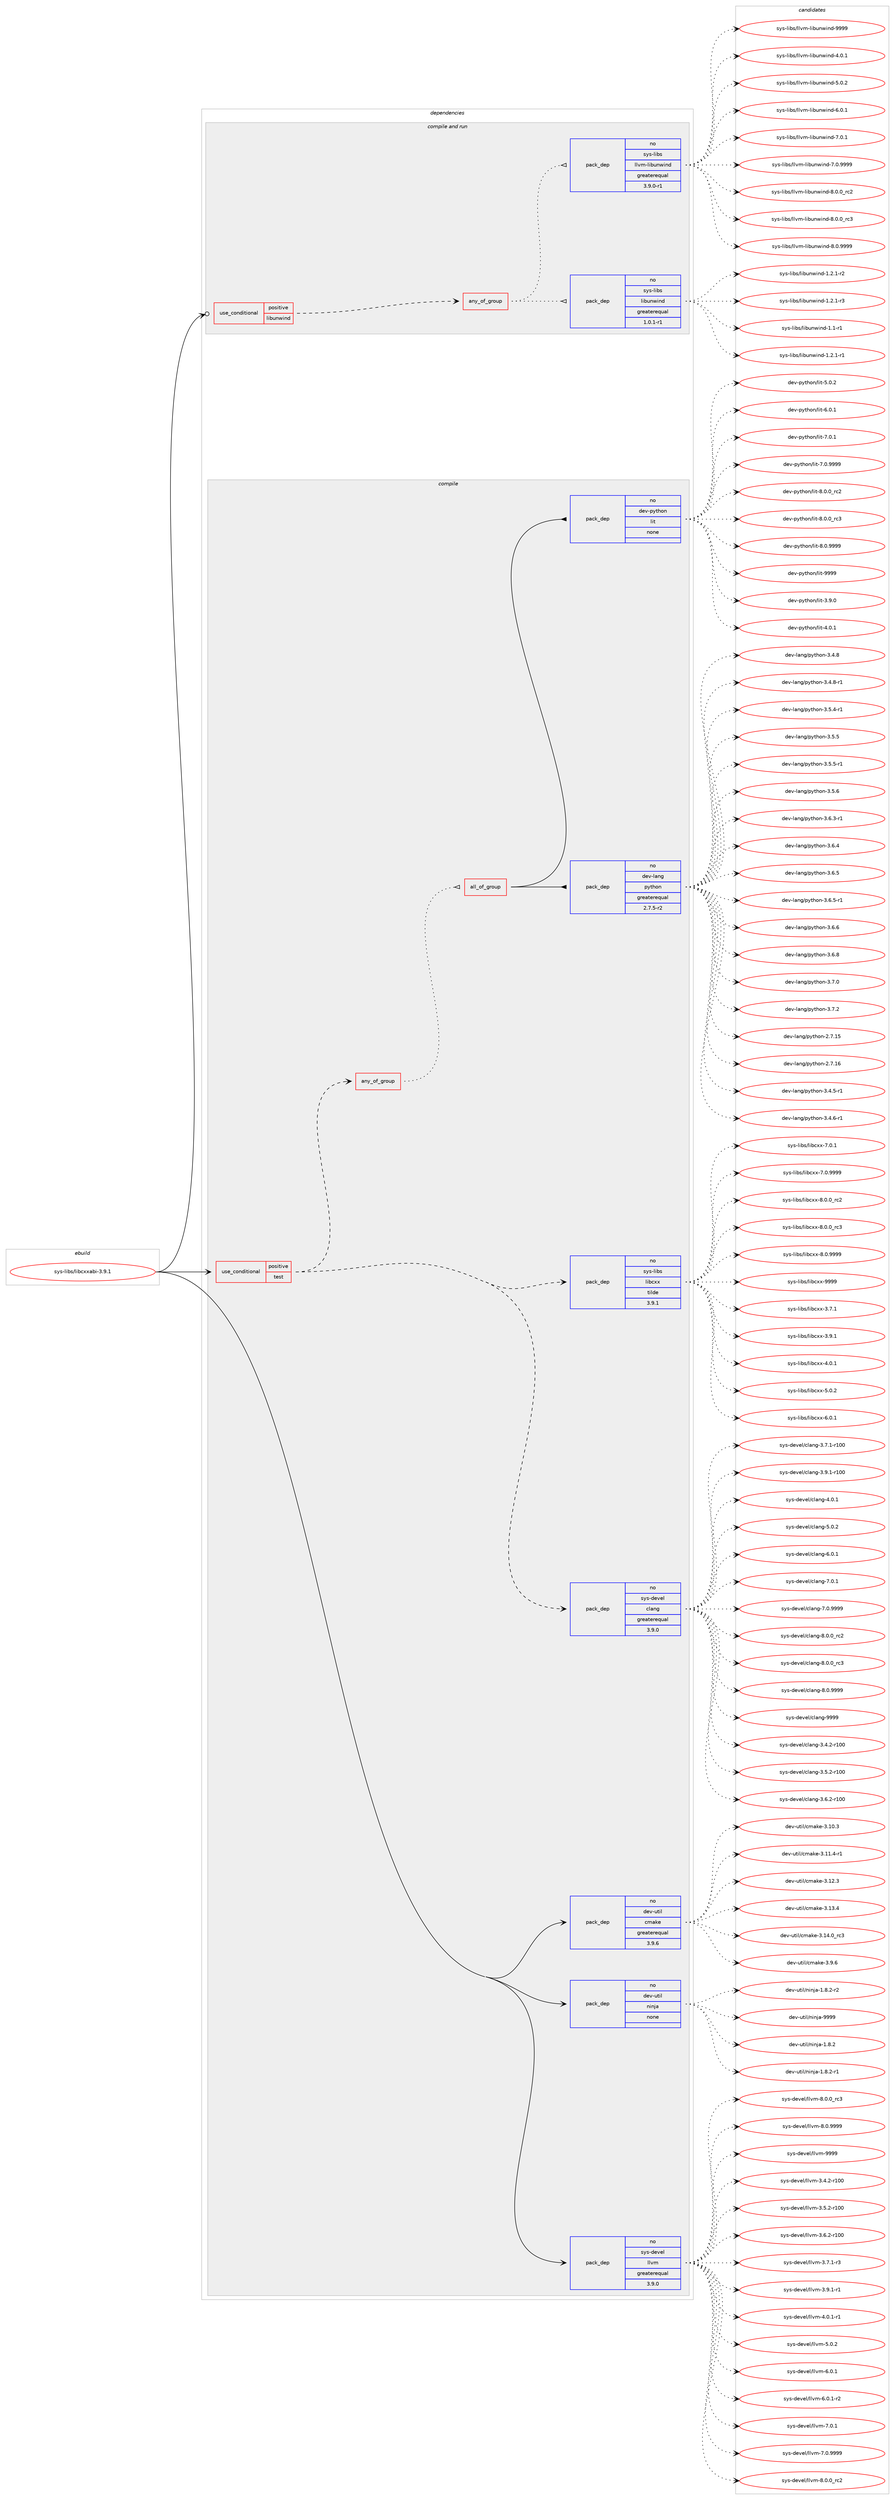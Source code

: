 digraph prolog {

# *************
# Graph options
# *************

newrank=true;
concentrate=true;
compound=true;
graph [rankdir=LR,fontname=Helvetica,fontsize=10,ranksep=1.5];#, ranksep=2.5, nodesep=0.2];
edge  [arrowhead=vee];
node  [fontname=Helvetica,fontsize=10];

# **********
# The ebuild
# **********

subgraph cluster_leftcol {
color=gray;
rank=same;
label=<<i>ebuild</i>>;
id [label="sys-libs/libcxxabi-3.9.1", color=red, width=4, href="../sys-libs/libcxxabi-3.9.1.svg"];
}

# ****************
# The dependencies
# ****************

subgraph cluster_midcol {
color=gray;
label=<<i>dependencies</i>>;
subgraph cluster_compile {
fillcolor="#eeeeee";
style=filled;
label=<<i>compile</i>>;
subgraph cond461918 {
dependency1738128 [label=<<TABLE BORDER="0" CELLBORDER="1" CELLSPACING="0" CELLPADDING="4"><TR><TD ROWSPAN="3" CELLPADDING="10">use_conditional</TD></TR><TR><TD>positive</TD></TR><TR><TD>test</TD></TR></TABLE>>, shape=none, color=red];
subgraph pack1247574 {
dependency1738129 [label=<<TABLE BORDER="0" CELLBORDER="1" CELLSPACING="0" CELLPADDING="4" WIDTH="220"><TR><TD ROWSPAN="6" CELLPADDING="30">pack_dep</TD></TR><TR><TD WIDTH="110">no</TD></TR><TR><TD>sys-devel</TD></TR><TR><TD>clang</TD></TR><TR><TD>greaterequal</TD></TR><TR><TD>3.9.0</TD></TR></TABLE>>, shape=none, color=blue];
}
dependency1738128:e -> dependency1738129:w [weight=20,style="dashed",arrowhead="vee"];
subgraph pack1247575 {
dependency1738130 [label=<<TABLE BORDER="0" CELLBORDER="1" CELLSPACING="0" CELLPADDING="4" WIDTH="220"><TR><TD ROWSPAN="6" CELLPADDING="30">pack_dep</TD></TR><TR><TD WIDTH="110">no</TD></TR><TR><TD>sys-libs</TD></TR><TR><TD>libcxx</TD></TR><TR><TD>tilde</TD></TR><TR><TD>3.9.1</TD></TR></TABLE>>, shape=none, color=blue];
}
dependency1738128:e -> dependency1738130:w [weight=20,style="dashed",arrowhead="vee"];
subgraph any27691 {
dependency1738131 [label=<<TABLE BORDER="0" CELLBORDER="1" CELLSPACING="0" CELLPADDING="4"><TR><TD CELLPADDING="10">any_of_group</TD></TR></TABLE>>, shape=none, color=red];subgraph all948 {
dependency1738132 [label=<<TABLE BORDER="0" CELLBORDER="1" CELLSPACING="0" CELLPADDING="4"><TR><TD CELLPADDING="10">all_of_group</TD></TR></TABLE>>, shape=none, color=red];subgraph pack1247576 {
dependency1738133 [label=<<TABLE BORDER="0" CELLBORDER="1" CELLSPACING="0" CELLPADDING="4" WIDTH="220"><TR><TD ROWSPAN="6" CELLPADDING="30">pack_dep</TD></TR><TR><TD WIDTH="110">no</TD></TR><TR><TD>dev-lang</TD></TR><TR><TD>python</TD></TR><TR><TD>greaterequal</TD></TR><TR><TD>2.7.5-r2</TD></TR></TABLE>>, shape=none, color=blue];
}
dependency1738132:e -> dependency1738133:w [weight=20,style="solid",arrowhead="inv"];
subgraph pack1247577 {
dependency1738134 [label=<<TABLE BORDER="0" CELLBORDER="1" CELLSPACING="0" CELLPADDING="4" WIDTH="220"><TR><TD ROWSPAN="6" CELLPADDING="30">pack_dep</TD></TR><TR><TD WIDTH="110">no</TD></TR><TR><TD>dev-python</TD></TR><TR><TD>lit</TD></TR><TR><TD>none</TD></TR><TR><TD></TD></TR></TABLE>>, shape=none, color=blue];
}
dependency1738132:e -> dependency1738134:w [weight=20,style="solid",arrowhead="inv"];
}
dependency1738131:e -> dependency1738132:w [weight=20,style="dotted",arrowhead="oinv"];
}
dependency1738128:e -> dependency1738131:w [weight=20,style="dashed",arrowhead="vee"];
}
id:e -> dependency1738128:w [weight=20,style="solid",arrowhead="vee"];
subgraph pack1247578 {
dependency1738135 [label=<<TABLE BORDER="0" CELLBORDER="1" CELLSPACING="0" CELLPADDING="4" WIDTH="220"><TR><TD ROWSPAN="6" CELLPADDING="30">pack_dep</TD></TR><TR><TD WIDTH="110">no</TD></TR><TR><TD>dev-util</TD></TR><TR><TD>cmake</TD></TR><TR><TD>greaterequal</TD></TR><TR><TD>3.9.6</TD></TR></TABLE>>, shape=none, color=blue];
}
id:e -> dependency1738135:w [weight=20,style="solid",arrowhead="vee"];
subgraph pack1247579 {
dependency1738136 [label=<<TABLE BORDER="0" CELLBORDER="1" CELLSPACING="0" CELLPADDING="4" WIDTH="220"><TR><TD ROWSPAN="6" CELLPADDING="30">pack_dep</TD></TR><TR><TD WIDTH="110">no</TD></TR><TR><TD>dev-util</TD></TR><TR><TD>ninja</TD></TR><TR><TD>none</TD></TR><TR><TD></TD></TR></TABLE>>, shape=none, color=blue];
}
id:e -> dependency1738136:w [weight=20,style="solid",arrowhead="vee"];
subgraph pack1247580 {
dependency1738137 [label=<<TABLE BORDER="0" CELLBORDER="1" CELLSPACING="0" CELLPADDING="4" WIDTH="220"><TR><TD ROWSPAN="6" CELLPADDING="30">pack_dep</TD></TR><TR><TD WIDTH="110">no</TD></TR><TR><TD>sys-devel</TD></TR><TR><TD>llvm</TD></TR><TR><TD>greaterequal</TD></TR><TR><TD>3.9.0</TD></TR></TABLE>>, shape=none, color=blue];
}
id:e -> dependency1738137:w [weight=20,style="solid",arrowhead="vee"];
}
subgraph cluster_compileandrun {
fillcolor="#eeeeee";
style=filled;
label=<<i>compile and run</i>>;
subgraph cond461919 {
dependency1738138 [label=<<TABLE BORDER="0" CELLBORDER="1" CELLSPACING="0" CELLPADDING="4"><TR><TD ROWSPAN="3" CELLPADDING="10">use_conditional</TD></TR><TR><TD>positive</TD></TR><TR><TD>libunwind</TD></TR></TABLE>>, shape=none, color=red];
subgraph any27692 {
dependency1738139 [label=<<TABLE BORDER="0" CELLBORDER="1" CELLSPACING="0" CELLPADDING="4"><TR><TD CELLPADDING="10">any_of_group</TD></TR></TABLE>>, shape=none, color=red];subgraph pack1247581 {
dependency1738140 [label=<<TABLE BORDER="0" CELLBORDER="1" CELLSPACING="0" CELLPADDING="4" WIDTH="220"><TR><TD ROWSPAN="6" CELLPADDING="30">pack_dep</TD></TR><TR><TD WIDTH="110">no</TD></TR><TR><TD>sys-libs</TD></TR><TR><TD>libunwind</TD></TR><TR><TD>greaterequal</TD></TR><TR><TD>1.0.1-r1</TD></TR></TABLE>>, shape=none, color=blue];
}
dependency1738139:e -> dependency1738140:w [weight=20,style="dotted",arrowhead="oinv"];
subgraph pack1247582 {
dependency1738141 [label=<<TABLE BORDER="0" CELLBORDER="1" CELLSPACING="0" CELLPADDING="4" WIDTH="220"><TR><TD ROWSPAN="6" CELLPADDING="30">pack_dep</TD></TR><TR><TD WIDTH="110">no</TD></TR><TR><TD>sys-libs</TD></TR><TR><TD>llvm-libunwind</TD></TR><TR><TD>greaterequal</TD></TR><TR><TD>3.9.0-r1</TD></TR></TABLE>>, shape=none, color=blue];
}
dependency1738139:e -> dependency1738141:w [weight=20,style="dotted",arrowhead="oinv"];
}
dependency1738138:e -> dependency1738139:w [weight=20,style="dashed",arrowhead="vee"];
}
id:e -> dependency1738138:w [weight=20,style="solid",arrowhead="odotvee"];
}
subgraph cluster_run {
fillcolor="#eeeeee";
style=filled;
label=<<i>run</i>>;
}
}

# **************
# The candidates
# **************

subgraph cluster_choices {
rank=same;
color=gray;
label=<<i>candidates</i>>;

subgraph choice1247574 {
color=black;
nodesep=1;
choice1151211154510010111810110847991089711010345514652465045114494848 [label="sys-devel/clang-3.4.2-r100", color=red, width=4,href="../sys-devel/clang-3.4.2-r100.svg"];
choice1151211154510010111810110847991089711010345514653465045114494848 [label="sys-devel/clang-3.5.2-r100", color=red, width=4,href="../sys-devel/clang-3.5.2-r100.svg"];
choice1151211154510010111810110847991089711010345514654465045114494848 [label="sys-devel/clang-3.6.2-r100", color=red, width=4,href="../sys-devel/clang-3.6.2-r100.svg"];
choice1151211154510010111810110847991089711010345514655464945114494848 [label="sys-devel/clang-3.7.1-r100", color=red, width=4,href="../sys-devel/clang-3.7.1-r100.svg"];
choice1151211154510010111810110847991089711010345514657464945114494848 [label="sys-devel/clang-3.9.1-r100", color=red, width=4,href="../sys-devel/clang-3.9.1-r100.svg"];
choice11512111545100101118101108479910897110103455246484649 [label="sys-devel/clang-4.0.1", color=red, width=4,href="../sys-devel/clang-4.0.1.svg"];
choice11512111545100101118101108479910897110103455346484650 [label="sys-devel/clang-5.0.2", color=red, width=4,href="../sys-devel/clang-5.0.2.svg"];
choice11512111545100101118101108479910897110103455446484649 [label="sys-devel/clang-6.0.1", color=red, width=4,href="../sys-devel/clang-6.0.1.svg"];
choice11512111545100101118101108479910897110103455546484649 [label="sys-devel/clang-7.0.1", color=red, width=4,href="../sys-devel/clang-7.0.1.svg"];
choice11512111545100101118101108479910897110103455546484657575757 [label="sys-devel/clang-7.0.9999", color=red, width=4,href="../sys-devel/clang-7.0.9999.svg"];
choice11512111545100101118101108479910897110103455646484648951149950 [label="sys-devel/clang-8.0.0_rc2", color=red, width=4,href="../sys-devel/clang-8.0.0_rc2.svg"];
choice11512111545100101118101108479910897110103455646484648951149951 [label="sys-devel/clang-8.0.0_rc3", color=red, width=4,href="../sys-devel/clang-8.0.0_rc3.svg"];
choice11512111545100101118101108479910897110103455646484657575757 [label="sys-devel/clang-8.0.9999", color=red, width=4,href="../sys-devel/clang-8.0.9999.svg"];
choice115121115451001011181011084799108971101034557575757 [label="sys-devel/clang-9999", color=red, width=4,href="../sys-devel/clang-9999.svg"];
dependency1738129:e -> choice1151211154510010111810110847991089711010345514652465045114494848:w [style=dotted,weight="100"];
dependency1738129:e -> choice1151211154510010111810110847991089711010345514653465045114494848:w [style=dotted,weight="100"];
dependency1738129:e -> choice1151211154510010111810110847991089711010345514654465045114494848:w [style=dotted,weight="100"];
dependency1738129:e -> choice1151211154510010111810110847991089711010345514655464945114494848:w [style=dotted,weight="100"];
dependency1738129:e -> choice1151211154510010111810110847991089711010345514657464945114494848:w [style=dotted,weight="100"];
dependency1738129:e -> choice11512111545100101118101108479910897110103455246484649:w [style=dotted,weight="100"];
dependency1738129:e -> choice11512111545100101118101108479910897110103455346484650:w [style=dotted,weight="100"];
dependency1738129:e -> choice11512111545100101118101108479910897110103455446484649:w [style=dotted,weight="100"];
dependency1738129:e -> choice11512111545100101118101108479910897110103455546484649:w [style=dotted,weight="100"];
dependency1738129:e -> choice11512111545100101118101108479910897110103455546484657575757:w [style=dotted,weight="100"];
dependency1738129:e -> choice11512111545100101118101108479910897110103455646484648951149950:w [style=dotted,weight="100"];
dependency1738129:e -> choice11512111545100101118101108479910897110103455646484648951149951:w [style=dotted,weight="100"];
dependency1738129:e -> choice11512111545100101118101108479910897110103455646484657575757:w [style=dotted,weight="100"];
dependency1738129:e -> choice115121115451001011181011084799108971101034557575757:w [style=dotted,weight="100"];
}
subgraph choice1247575 {
color=black;
nodesep=1;
choice1151211154510810598115471081059899120120455146554649 [label="sys-libs/libcxx-3.7.1", color=red, width=4,href="../sys-libs/libcxx-3.7.1.svg"];
choice1151211154510810598115471081059899120120455146574649 [label="sys-libs/libcxx-3.9.1", color=red, width=4,href="../sys-libs/libcxx-3.9.1.svg"];
choice1151211154510810598115471081059899120120455246484649 [label="sys-libs/libcxx-4.0.1", color=red, width=4,href="../sys-libs/libcxx-4.0.1.svg"];
choice1151211154510810598115471081059899120120455346484650 [label="sys-libs/libcxx-5.0.2", color=red, width=4,href="../sys-libs/libcxx-5.0.2.svg"];
choice1151211154510810598115471081059899120120455446484649 [label="sys-libs/libcxx-6.0.1", color=red, width=4,href="../sys-libs/libcxx-6.0.1.svg"];
choice1151211154510810598115471081059899120120455546484649 [label="sys-libs/libcxx-7.0.1", color=red, width=4,href="../sys-libs/libcxx-7.0.1.svg"];
choice1151211154510810598115471081059899120120455546484657575757 [label="sys-libs/libcxx-7.0.9999", color=red, width=4,href="../sys-libs/libcxx-7.0.9999.svg"];
choice1151211154510810598115471081059899120120455646484648951149950 [label="sys-libs/libcxx-8.0.0_rc2", color=red, width=4,href="../sys-libs/libcxx-8.0.0_rc2.svg"];
choice1151211154510810598115471081059899120120455646484648951149951 [label="sys-libs/libcxx-8.0.0_rc3", color=red, width=4,href="../sys-libs/libcxx-8.0.0_rc3.svg"];
choice1151211154510810598115471081059899120120455646484657575757 [label="sys-libs/libcxx-8.0.9999", color=red, width=4,href="../sys-libs/libcxx-8.0.9999.svg"];
choice11512111545108105981154710810598991201204557575757 [label="sys-libs/libcxx-9999", color=red, width=4,href="../sys-libs/libcxx-9999.svg"];
dependency1738130:e -> choice1151211154510810598115471081059899120120455146554649:w [style=dotted,weight="100"];
dependency1738130:e -> choice1151211154510810598115471081059899120120455146574649:w [style=dotted,weight="100"];
dependency1738130:e -> choice1151211154510810598115471081059899120120455246484649:w [style=dotted,weight="100"];
dependency1738130:e -> choice1151211154510810598115471081059899120120455346484650:w [style=dotted,weight="100"];
dependency1738130:e -> choice1151211154510810598115471081059899120120455446484649:w [style=dotted,weight="100"];
dependency1738130:e -> choice1151211154510810598115471081059899120120455546484649:w [style=dotted,weight="100"];
dependency1738130:e -> choice1151211154510810598115471081059899120120455546484657575757:w [style=dotted,weight="100"];
dependency1738130:e -> choice1151211154510810598115471081059899120120455646484648951149950:w [style=dotted,weight="100"];
dependency1738130:e -> choice1151211154510810598115471081059899120120455646484648951149951:w [style=dotted,weight="100"];
dependency1738130:e -> choice1151211154510810598115471081059899120120455646484657575757:w [style=dotted,weight="100"];
dependency1738130:e -> choice11512111545108105981154710810598991201204557575757:w [style=dotted,weight="100"];
}
subgraph choice1247576 {
color=black;
nodesep=1;
choice10010111845108971101034711212111610411111045504655464953 [label="dev-lang/python-2.7.15", color=red, width=4,href="../dev-lang/python-2.7.15.svg"];
choice10010111845108971101034711212111610411111045504655464954 [label="dev-lang/python-2.7.16", color=red, width=4,href="../dev-lang/python-2.7.16.svg"];
choice1001011184510897110103471121211161041111104551465246534511449 [label="dev-lang/python-3.4.5-r1", color=red, width=4,href="../dev-lang/python-3.4.5-r1.svg"];
choice1001011184510897110103471121211161041111104551465246544511449 [label="dev-lang/python-3.4.6-r1", color=red, width=4,href="../dev-lang/python-3.4.6-r1.svg"];
choice100101118451089711010347112121116104111110455146524656 [label="dev-lang/python-3.4.8", color=red, width=4,href="../dev-lang/python-3.4.8.svg"];
choice1001011184510897110103471121211161041111104551465246564511449 [label="dev-lang/python-3.4.8-r1", color=red, width=4,href="../dev-lang/python-3.4.8-r1.svg"];
choice1001011184510897110103471121211161041111104551465346524511449 [label="dev-lang/python-3.5.4-r1", color=red, width=4,href="../dev-lang/python-3.5.4-r1.svg"];
choice100101118451089711010347112121116104111110455146534653 [label="dev-lang/python-3.5.5", color=red, width=4,href="../dev-lang/python-3.5.5.svg"];
choice1001011184510897110103471121211161041111104551465346534511449 [label="dev-lang/python-3.5.5-r1", color=red, width=4,href="../dev-lang/python-3.5.5-r1.svg"];
choice100101118451089711010347112121116104111110455146534654 [label="dev-lang/python-3.5.6", color=red, width=4,href="../dev-lang/python-3.5.6.svg"];
choice1001011184510897110103471121211161041111104551465446514511449 [label="dev-lang/python-3.6.3-r1", color=red, width=4,href="../dev-lang/python-3.6.3-r1.svg"];
choice100101118451089711010347112121116104111110455146544652 [label="dev-lang/python-3.6.4", color=red, width=4,href="../dev-lang/python-3.6.4.svg"];
choice100101118451089711010347112121116104111110455146544653 [label="dev-lang/python-3.6.5", color=red, width=4,href="../dev-lang/python-3.6.5.svg"];
choice1001011184510897110103471121211161041111104551465446534511449 [label="dev-lang/python-3.6.5-r1", color=red, width=4,href="../dev-lang/python-3.6.5-r1.svg"];
choice100101118451089711010347112121116104111110455146544654 [label="dev-lang/python-3.6.6", color=red, width=4,href="../dev-lang/python-3.6.6.svg"];
choice100101118451089711010347112121116104111110455146544656 [label="dev-lang/python-3.6.8", color=red, width=4,href="../dev-lang/python-3.6.8.svg"];
choice100101118451089711010347112121116104111110455146554648 [label="dev-lang/python-3.7.0", color=red, width=4,href="../dev-lang/python-3.7.0.svg"];
choice100101118451089711010347112121116104111110455146554650 [label="dev-lang/python-3.7.2", color=red, width=4,href="../dev-lang/python-3.7.2.svg"];
dependency1738133:e -> choice10010111845108971101034711212111610411111045504655464953:w [style=dotted,weight="100"];
dependency1738133:e -> choice10010111845108971101034711212111610411111045504655464954:w [style=dotted,weight="100"];
dependency1738133:e -> choice1001011184510897110103471121211161041111104551465246534511449:w [style=dotted,weight="100"];
dependency1738133:e -> choice1001011184510897110103471121211161041111104551465246544511449:w [style=dotted,weight="100"];
dependency1738133:e -> choice100101118451089711010347112121116104111110455146524656:w [style=dotted,weight="100"];
dependency1738133:e -> choice1001011184510897110103471121211161041111104551465246564511449:w [style=dotted,weight="100"];
dependency1738133:e -> choice1001011184510897110103471121211161041111104551465346524511449:w [style=dotted,weight="100"];
dependency1738133:e -> choice100101118451089711010347112121116104111110455146534653:w [style=dotted,weight="100"];
dependency1738133:e -> choice1001011184510897110103471121211161041111104551465346534511449:w [style=dotted,weight="100"];
dependency1738133:e -> choice100101118451089711010347112121116104111110455146534654:w [style=dotted,weight="100"];
dependency1738133:e -> choice1001011184510897110103471121211161041111104551465446514511449:w [style=dotted,weight="100"];
dependency1738133:e -> choice100101118451089711010347112121116104111110455146544652:w [style=dotted,weight="100"];
dependency1738133:e -> choice100101118451089711010347112121116104111110455146544653:w [style=dotted,weight="100"];
dependency1738133:e -> choice1001011184510897110103471121211161041111104551465446534511449:w [style=dotted,weight="100"];
dependency1738133:e -> choice100101118451089711010347112121116104111110455146544654:w [style=dotted,weight="100"];
dependency1738133:e -> choice100101118451089711010347112121116104111110455146544656:w [style=dotted,weight="100"];
dependency1738133:e -> choice100101118451089711010347112121116104111110455146554648:w [style=dotted,weight="100"];
dependency1738133:e -> choice100101118451089711010347112121116104111110455146554650:w [style=dotted,weight="100"];
}
subgraph choice1247577 {
color=black;
nodesep=1;
choice1001011184511212111610411111047108105116455146574648 [label="dev-python/lit-3.9.0", color=red, width=4,href="../dev-python/lit-3.9.0.svg"];
choice1001011184511212111610411111047108105116455246484649 [label="dev-python/lit-4.0.1", color=red, width=4,href="../dev-python/lit-4.0.1.svg"];
choice1001011184511212111610411111047108105116455346484650 [label="dev-python/lit-5.0.2", color=red, width=4,href="../dev-python/lit-5.0.2.svg"];
choice1001011184511212111610411111047108105116455446484649 [label="dev-python/lit-6.0.1", color=red, width=4,href="../dev-python/lit-6.0.1.svg"];
choice1001011184511212111610411111047108105116455546484649 [label="dev-python/lit-7.0.1", color=red, width=4,href="../dev-python/lit-7.0.1.svg"];
choice1001011184511212111610411111047108105116455546484657575757 [label="dev-python/lit-7.0.9999", color=red, width=4,href="../dev-python/lit-7.0.9999.svg"];
choice1001011184511212111610411111047108105116455646484648951149950 [label="dev-python/lit-8.0.0_rc2", color=red, width=4,href="../dev-python/lit-8.0.0_rc2.svg"];
choice1001011184511212111610411111047108105116455646484648951149951 [label="dev-python/lit-8.0.0_rc3", color=red, width=4,href="../dev-python/lit-8.0.0_rc3.svg"];
choice1001011184511212111610411111047108105116455646484657575757 [label="dev-python/lit-8.0.9999", color=red, width=4,href="../dev-python/lit-8.0.9999.svg"];
choice10010111845112121116104111110471081051164557575757 [label="dev-python/lit-9999", color=red, width=4,href="../dev-python/lit-9999.svg"];
dependency1738134:e -> choice1001011184511212111610411111047108105116455146574648:w [style=dotted,weight="100"];
dependency1738134:e -> choice1001011184511212111610411111047108105116455246484649:w [style=dotted,weight="100"];
dependency1738134:e -> choice1001011184511212111610411111047108105116455346484650:w [style=dotted,weight="100"];
dependency1738134:e -> choice1001011184511212111610411111047108105116455446484649:w [style=dotted,weight="100"];
dependency1738134:e -> choice1001011184511212111610411111047108105116455546484649:w [style=dotted,weight="100"];
dependency1738134:e -> choice1001011184511212111610411111047108105116455546484657575757:w [style=dotted,weight="100"];
dependency1738134:e -> choice1001011184511212111610411111047108105116455646484648951149950:w [style=dotted,weight="100"];
dependency1738134:e -> choice1001011184511212111610411111047108105116455646484648951149951:w [style=dotted,weight="100"];
dependency1738134:e -> choice1001011184511212111610411111047108105116455646484657575757:w [style=dotted,weight="100"];
dependency1738134:e -> choice10010111845112121116104111110471081051164557575757:w [style=dotted,weight="100"];
}
subgraph choice1247578 {
color=black;
nodesep=1;
choice1001011184511711610510847991099710710145514649484651 [label="dev-util/cmake-3.10.3", color=red, width=4,href="../dev-util/cmake-3.10.3.svg"];
choice10010111845117116105108479910997107101455146494946524511449 [label="dev-util/cmake-3.11.4-r1", color=red, width=4,href="../dev-util/cmake-3.11.4-r1.svg"];
choice1001011184511711610510847991099710710145514649504651 [label="dev-util/cmake-3.12.3", color=red, width=4,href="../dev-util/cmake-3.12.3.svg"];
choice1001011184511711610510847991099710710145514649514652 [label="dev-util/cmake-3.13.4", color=red, width=4,href="../dev-util/cmake-3.13.4.svg"];
choice1001011184511711610510847991099710710145514649524648951149951 [label="dev-util/cmake-3.14.0_rc3", color=red, width=4,href="../dev-util/cmake-3.14.0_rc3.svg"];
choice10010111845117116105108479910997107101455146574654 [label="dev-util/cmake-3.9.6", color=red, width=4,href="../dev-util/cmake-3.9.6.svg"];
dependency1738135:e -> choice1001011184511711610510847991099710710145514649484651:w [style=dotted,weight="100"];
dependency1738135:e -> choice10010111845117116105108479910997107101455146494946524511449:w [style=dotted,weight="100"];
dependency1738135:e -> choice1001011184511711610510847991099710710145514649504651:w [style=dotted,weight="100"];
dependency1738135:e -> choice1001011184511711610510847991099710710145514649514652:w [style=dotted,weight="100"];
dependency1738135:e -> choice1001011184511711610510847991099710710145514649524648951149951:w [style=dotted,weight="100"];
dependency1738135:e -> choice10010111845117116105108479910997107101455146574654:w [style=dotted,weight="100"];
}
subgraph choice1247579 {
color=black;
nodesep=1;
choice100101118451171161051084711010511010697454946564650 [label="dev-util/ninja-1.8.2", color=red, width=4,href="../dev-util/ninja-1.8.2.svg"];
choice1001011184511711610510847110105110106974549465646504511449 [label="dev-util/ninja-1.8.2-r1", color=red, width=4,href="../dev-util/ninja-1.8.2-r1.svg"];
choice1001011184511711610510847110105110106974549465646504511450 [label="dev-util/ninja-1.8.2-r2", color=red, width=4,href="../dev-util/ninja-1.8.2-r2.svg"];
choice1001011184511711610510847110105110106974557575757 [label="dev-util/ninja-9999", color=red, width=4,href="../dev-util/ninja-9999.svg"];
dependency1738136:e -> choice100101118451171161051084711010511010697454946564650:w [style=dotted,weight="100"];
dependency1738136:e -> choice1001011184511711610510847110105110106974549465646504511449:w [style=dotted,weight="100"];
dependency1738136:e -> choice1001011184511711610510847110105110106974549465646504511450:w [style=dotted,weight="100"];
dependency1738136:e -> choice1001011184511711610510847110105110106974557575757:w [style=dotted,weight="100"];
}
subgraph choice1247580 {
color=black;
nodesep=1;
choice115121115451001011181011084710810811810945514652465045114494848 [label="sys-devel/llvm-3.4.2-r100", color=red, width=4,href="../sys-devel/llvm-3.4.2-r100.svg"];
choice115121115451001011181011084710810811810945514653465045114494848 [label="sys-devel/llvm-3.5.2-r100", color=red, width=4,href="../sys-devel/llvm-3.5.2-r100.svg"];
choice115121115451001011181011084710810811810945514654465045114494848 [label="sys-devel/llvm-3.6.2-r100", color=red, width=4,href="../sys-devel/llvm-3.6.2-r100.svg"];
choice11512111545100101118101108471081081181094551465546494511451 [label="sys-devel/llvm-3.7.1-r3", color=red, width=4,href="../sys-devel/llvm-3.7.1-r3.svg"];
choice11512111545100101118101108471081081181094551465746494511449 [label="sys-devel/llvm-3.9.1-r1", color=red, width=4,href="../sys-devel/llvm-3.9.1-r1.svg"];
choice11512111545100101118101108471081081181094552464846494511449 [label="sys-devel/llvm-4.0.1-r1", color=red, width=4,href="../sys-devel/llvm-4.0.1-r1.svg"];
choice1151211154510010111810110847108108118109455346484650 [label="sys-devel/llvm-5.0.2", color=red, width=4,href="../sys-devel/llvm-5.0.2.svg"];
choice1151211154510010111810110847108108118109455446484649 [label="sys-devel/llvm-6.0.1", color=red, width=4,href="../sys-devel/llvm-6.0.1.svg"];
choice11512111545100101118101108471081081181094554464846494511450 [label="sys-devel/llvm-6.0.1-r2", color=red, width=4,href="../sys-devel/llvm-6.0.1-r2.svg"];
choice1151211154510010111810110847108108118109455546484649 [label="sys-devel/llvm-7.0.1", color=red, width=4,href="../sys-devel/llvm-7.0.1.svg"];
choice1151211154510010111810110847108108118109455546484657575757 [label="sys-devel/llvm-7.0.9999", color=red, width=4,href="../sys-devel/llvm-7.0.9999.svg"];
choice1151211154510010111810110847108108118109455646484648951149950 [label="sys-devel/llvm-8.0.0_rc2", color=red, width=4,href="../sys-devel/llvm-8.0.0_rc2.svg"];
choice1151211154510010111810110847108108118109455646484648951149951 [label="sys-devel/llvm-8.0.0_rc3", color=red, width=4,href="../sys-devel/llvm-8.0.0_rc3.svg"];
choice1151211154510010111810110847108108118109455646484657575757 [label="sys-devel/llvm-8.0.9999", color=red, width=4,href="../sys-devel/llvm-8.0.9999.svg"];
choice11512111545100101118101108471081081181094557575757 [label="sys-devel/llvm-9999", color=red, width=4,href="../sys-devel/llvm-9999.svg"];
dependency1738137:e -> choice115121115451001011181011084710810811810945514652465045114494848:w [style=dotted,weight="100"];
dependency1738137:e -> choice115121115451001011181011084710810811810945514653465045114494848:w [style=dotted,weight="100"];
dependency1738137:e -> choice115121115451001011181011084710810811810945514654465045114494848:w [style=dotted,weight="100"];
dependency1738137:e -> choice11512111545100101118101108471081081181094551465546494511451:w [style=dotted,weight="100"];
dependency1738137:e -> choice11512111545100101118101108471081081181094551465746494511449:w [style=dotted,weight="100"];
dependency1738137:e -> choice11512111545100101118101108471081081181094552464846494511449:w [style=dotted,weight="100"];
dependency1738137:e -> choice1151211154510010111810110847108108118109455346484650:w [style=dotted,weight="100"];
dependency1738137:e -> choice1151211154510010111810110847108108118109455446484649:w [style=dotted,weight="100"];
dependency1738137:e -> choice11512111545100101118101108471081081181094554464846494511450:w [style=dotted,weight="100"];
dependency1738137:e -> choice1151211154510010111810110847108108118109455546484649:w [style=dotted,weight="100"];
dependency1738137:e -> choice1151211154510010111810110847108108118109455546484657575757:w [style=dotted,weight="100"];
dependency1738137:e -> choice1151211154510010111810110847108108118109455646484648951149950:w [style=dotted,weight="100"];
dependency1738137:e -> choice1151211154510010111810110847108108118109455646484648951149951:w [style=dotted,weight="100"];
dependency1738137:e -> choice1151211154510010111810110847108108118109455646484657575757:w [style=dotted,weight="100"];
dependency1738137:e -> choice11512111545100101118101108471081081181094557575757:w [style=dotted,weight="100"];
}
subgraph choice1247581 {
color=black;
nodesep=1;
choice11512111545108105981154710810598117110119105110100454946494511449 [label="sys-libs/libunwind-1.1-r1", color=red, width=4,href="../sys-libs/libunwind-1.1-r1.svg"];
choice115121115451081059811547108105981171101191051101004549465046494511449 [label="sys-libs/libunwind-1.2.1-r1", color=red, width=4,href="../sys-libs/libunwind-1.2.1-r1.svg"];
choice115121115451081059811547108105981171101191051101004549465046494511450 [label="sys-libs/libunwind-1.2.1-r2", color=red, width=4,href="../sys-libs/libunwind-1.2.1-r2.svg"];
choice115121115451081059811547108105981171101191051101004549465046494511451 [label="sys-libs/libunwind-1.2.1-r3", color=red, width=4,href="../sys-libs/libunwind-1.2.1-r3.svg"];
dependency1738140:e -> choice11512111545108105981154710810598117110119105110100454946494511449:w [style=dotted,weight="100"];
dependency1738140:e -> choice115121115451081059811547108105981171101191051101004549465046494511449:w [style=dotted,weight="100"];
dependency1738140:e -> choice115121115451081059811547108105981171101191051101004549465046494511450:w [style=dotted,weight="100"];
dependency1738140:e -> choice115121115451081059811547108105981171101191051101004549465046494511451:w [style=dotted,weight="100"];
}
subgraph choice1247582 {
color=black;
nodesep=1;
choice1151211154510810598115471081081181094510810598117110119105110100455246484649 [label="sys-libs/llvm-libunwind-4.0.1", color=red, width=4,href="../sys-libs/llvm-libunwind-4.0.1.svg"];
choice1151211154510810598115471081081181094510810598117110119105110100455346484650 [label="sys-libs/llvm-libunwind-5.0.2", color=red, width=4,href="../sys-libs/llvm-libunwind-5.0.2.svg"];
choice1151211154510810598115471081081181094510810598117110119105110100455446484649 [label="sys-libs/llvm-libunwind-6.0.1", color=red, width=4,href="../sys-libs/llvm-libunwind-6.0.1.svg"];
choice1151211154510810598115471081081181094510810598117110119105110100455546484649 [label="sys-libs/llvm-libunwind-7.0.1", color=red, width=4,href="../sys-libs/llvm-libunwind-7.0.1.svg"];
choice1151211154510810598115471081081181094510810598117110119105110100455546484657575757 [label="sys-libs/llvm-libunwind-7.0.9999", color=red, width=4,href="../sys-libs/llvm-libunwind-7.0.9999.svg"];
choice1151211154510810598115471081081181094510810598117110119105110100455646484648951149950 [label="sys-libs/llvm-libunwind-8.0.0_rc2", color=red, width=4,href="../sys-libs/llvm-libunwind-8.0.0_rc2.svg"];
choice1151211154510810598115471081081181094510810598117110119105110100455646484648951149951 [label="sys-libs/llvm-libunwind-8.0.0_rc3", color=red, width=4,href="../sys-libs/llvm-libunwind-8.0.0_rc3.svg"];
choice1151211154510810598115471081081181094510810598117110119105110100455646484657575757 [label="sys-libs/llvm-libunwind-8.0.9999", color=red, width=4,href="../sys-libs/llvm-libunwind-8.0.9999.svg"];
choice11512111545108105981154710810811810945108105981171101191051101004557575757 [label="sys-libs/llvm-libunwind-9999", color=red, width=4,href="../sys-libs/llvm-libunwind-9999.svg"];
dependency1738141:e -> choice1151211154510810598115471081081181094510810598117110119105110100455246484649:w [style=dotted,weight="100"];
dependency1738141:e -> choice1151211154510810598115471081081181094510810598117110119105110100455346484650:w [style=dotted,weight="100"];
dependency1738141:e -> choice1151211154510810598115471081081181094510810598117110119105110100455446484649:w [style=dotted,weight="100"];
dependency1738141:e -> choice1151211154510810598115471081081181094510810598117110119105110100455546484649:w [style=dotted,weight="100"];
dependency1738141:e -> choice1151211154510810598115471081081181094510810598117110119105110100455546484657575757:w [style=dotted,weight="100"];
dependency1738141:e -> choice1151211154510810598115471081081181094510810598117110119105110100455646484648951149950:w [style=dotted,weight="100"];
dependency1738141:e -> choice1151211154510810598115471081081181094510810598117110119105110100455646484648951149951:w [style=dotted,weight="100"];
dependency1738141:e -> choice1151211154510810598115471081081181094510810598117110119105110100455646484657575757:w [style=dotted,weight="100"];
dependency1738141:e -> choice11512111545108105981154710810811810945108105981171101191051101004557575757:w [style=dotted,weight="100"];
}
}

}
